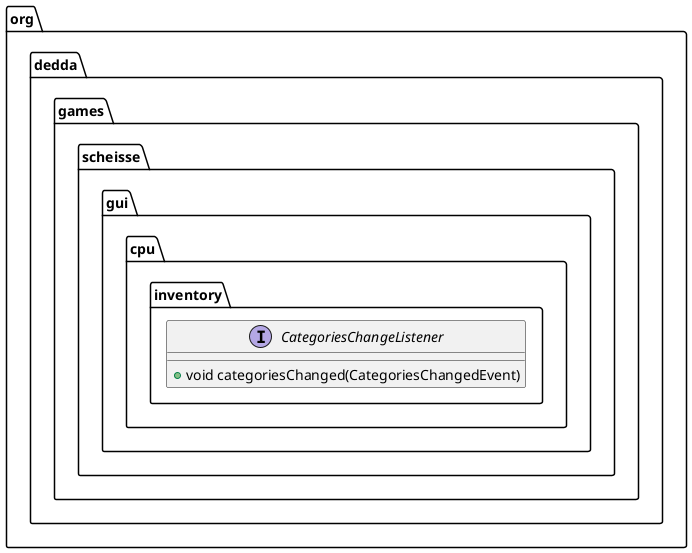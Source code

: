 @startuml
interface org.dedda.games.scheisse.gui.cpu.inventory.CategoriesChangeListener{
    + void categoriesChanged(CategoriesChangedEvent)
}
@enduml